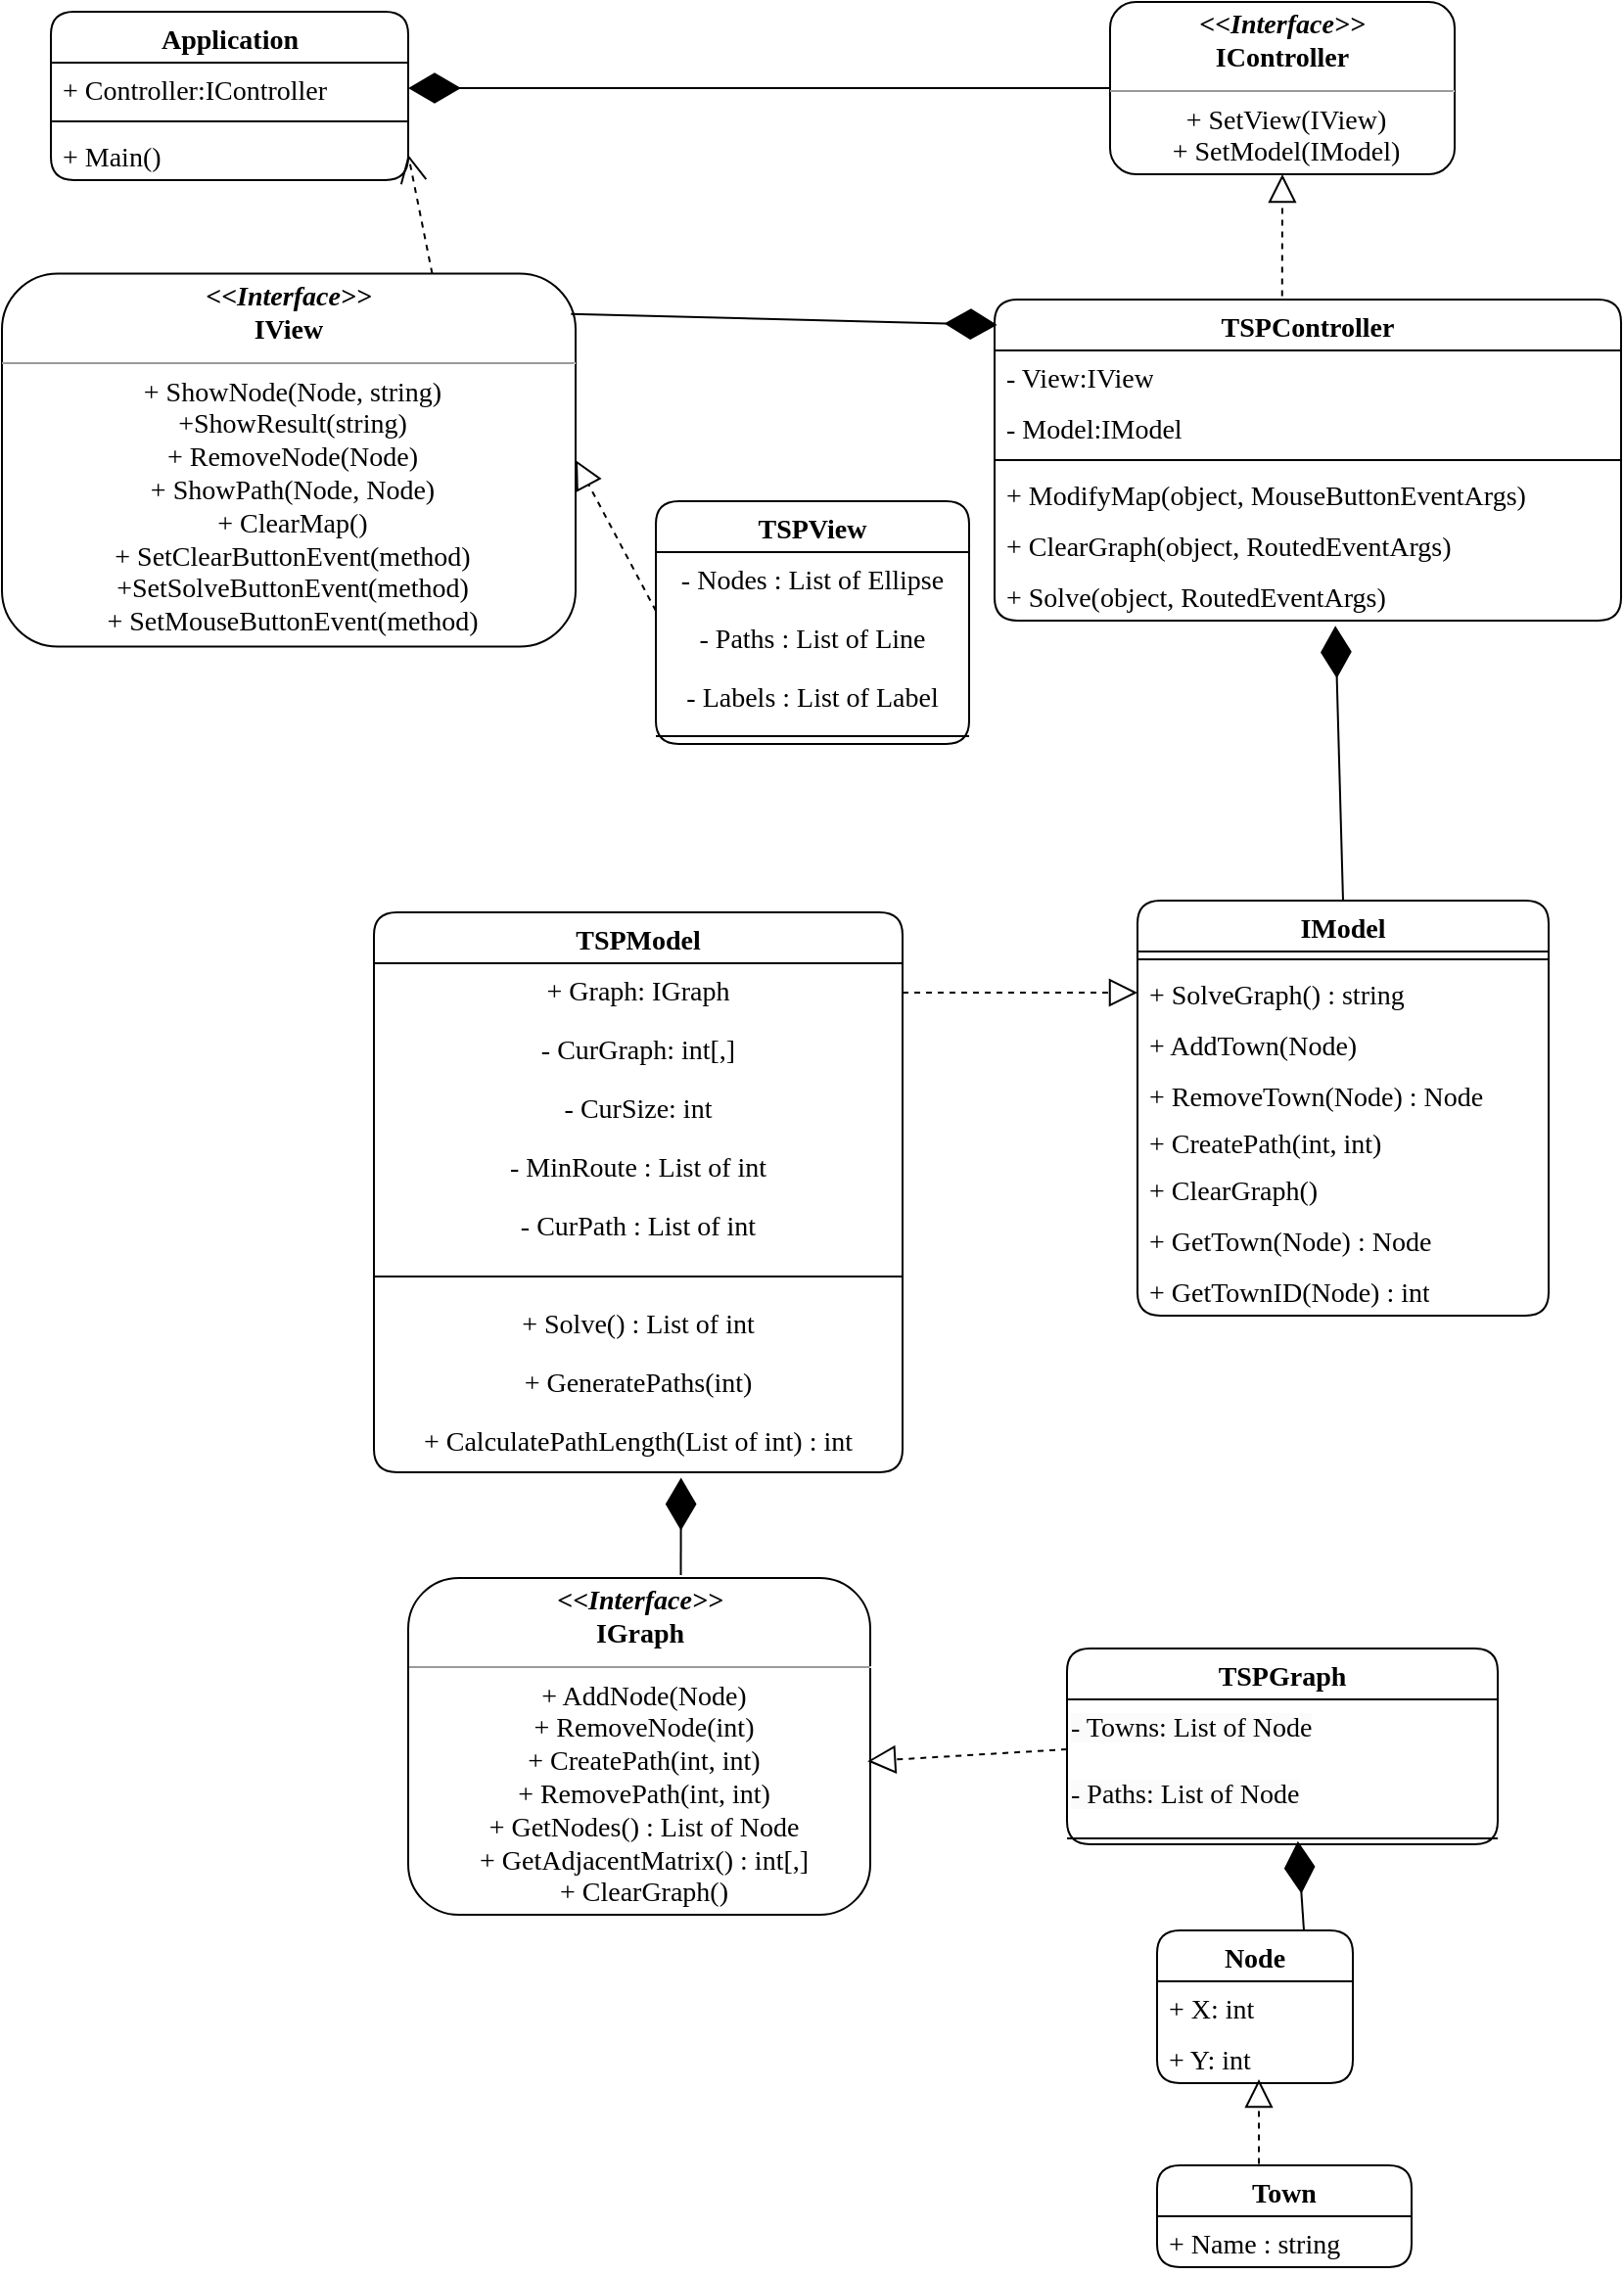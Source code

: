 <mxfile version="23.0.2" type="device">
  <diagram name="Страница — 1" id="pmGqpGf3k0LTeaEfwbUP">
    <mxGraphModel dx="1050" dy="629" grid="1" gridSize="10" guides="1" tooltips="1" connect="1" arrows="1" fold="1" page="1" pageScale="1" pageWidth="827" pageHeight="1169" math="0" shadow="0">
      <root>
        <mxCell id="0" />
        <mxCell id="1" parent="0" />
        <object label="TSPView" placeholders="1" id="2n0Gqxq4nTMnhEadQPVf-10">
          <mxCell style="swimlane;fontStyle=1;align=center;verticalAlign=top;childLayout=stackLayout;horizontal=1;startSize=26;horizontalStack=0;resizeParent=1;resizeParentMax=0;resizeLast=0;collapsible=1;marginBottom=0;whiteSpace=wrap;html=1;rounded=1;fontFamily=Comic Sans MS;fontSize=14;" parent="1" vertex="1">
            <mxGeometry x="334" y="290" width="160" height="124" as="geometry">
              <mxRectangle y="253" width="100" height="30" as="alternateBounds" />
            </mxGeometry>
          </mxCell>
        </object>
        <mxCell id="6FVHvWj_yTxWEkuHmatx-16" value="- Nodes : List of Ellipse" style="text;html=1;strokeColor=none;fillColor=none;align=center;verticalAlign=middle;whiteSpace=wrap;rounded=0;fontFamily=Comic Sans MS;fontSize=14;" vertex="1" parent="2n0Gqxq4nTMnhEadQPVf-10">
          <mxGeometry y="26" width="160" height="30" as="geometry" />
        </mxCell>
        <mxCell id="6FVHvWj_yTxWEkuHmatx-17" value="- Paths : List of Line" style="text;html=1;strokeColor=none;fillColor=none;align=center;verticalAlign=middle;whiteSpace=wrap;rounded=0;fontFamily=Comic Sans MS;fontSize=14;" vertex="1" parent="2n0Gqxq4nTMnhEadQPVf-10">
          <mxGeometry y="56" width="160" height="30" as="geometry" />
        </mxCell>
        <mxCell id="6FVHvWj_yTxWEkuHmatx-18" value="- Labels : List of Label" style="text;html=1;strokeColor=none;fillColor=none;align=center;verticalAlign=middle;whiteSpace=wrap;rounded=0;fontFamily=Comic Sans MS;fontSize=14;" vertex="1" parent="2n0Gqxq4nTMnhEadQPVf-10">
          <mxGeometry y="86" width="160" height="30" as="geometry" />
        </mxCell>
        <mxCell id="2n0Gqxq4nTMnhEadQPVf-12" value="" style="line;strokeWidth=1;fillColor=none;align=left;verticalAlign=middle;spacingTop=-1;spacingLeft=3;spacingRight=3;rotatable=0;labelPosition=right;points=[];portConstraint=eastwest;strokeColor=inherit;fontFamily=Comic Sans MS;fontSize=14;" parent="2n0Gqxq4nTMnhEadQPVf-10" vertex="1">
          <mxGeometry y="116" width="160" height="8" as="geometry" />
        </mxCell>
        <mxCell id="2n0Gqxq4nTMnhEadQPVf-14" value="TSPModel&lt;br&gt;" style="swimlane;fontStyle=1;align=center;verticalAlign=top;childLayout=stackLayout;horizontal=1;startSize=26;horizontalStack=0;resizeParent=1;resizeParentMax=0;resizeLast=0;collapsible=1;marginBottom=0;whiteSpace=wrap;html=1;rounded=1;fontFamily=Comic Sans MS;fontSize=14;spacing=2;" parent="1" vertex="1">
          <mxGeometry x="190" y="500" width="270" height="286" as="geometry" />
        </mxCell>
        <mxCell id="6FVHvWj_yTxWEkuHmatx-4" value="+ Graph: IGraph" style="text;html=1;strokeColor=none;fillColor=none;align=center;verticalAlign=middle;whiteSpace=wrap;rounded=0;fontStyle=0;fontFamily=Comic Sans MS;fontSize=14;spacing=2;" vertex="1" parent="2n0Gqxq4nTMnhEadQPVf-14">
          <mxGeometry y="26" width="270" height="30" as="geometry" />
        </mxCell>
        <mxCell id="6FVHvWj_yTxWEkuHmatx-7" value="- CurGraph: int[,]" style="text;html=1;strokeColor=none;fillColor=none;align=center;verticalAlign=middle;whiteSpace=wrap;rounded=0;fontStyle=0;fontFamily=Comic Sans MS;fontSize=14;spacing=2;" vertex="1" parent="2n0Gqxq4nTMnhEadQPVf-14">
          <mxGeometry y="56" width="270" height="30" as="geometry" />
        </mxCell>
        <mxCell id="6FVHvWj_yTxWEkuHmatx-9" value="- CurSize: int" style="text;html=1;strokeColor=none;fillColor=none;align=center;verticalAlign=middle;whiteSpace=wrap;rounded=0;fontStyle=0;fontFamily=Comic Sans MS;fontSize=14;spacing=2;" vertex="1" parent="2n0Gqxq4nTMnhEadQPVf-14">
          <mxGeometry y="86" width="270" height="30" as="geometry" />
        </mxCell>
        <mxCell id="6FVHvWj_yTxWEkuHmatx-10" value="- MinRoute : List of int" style="text;html=1;strokeColor=none;fillColor=none;align=center;verticalAlign=middle;whiteSpace=wrap;rounded=0;fontStyle=0;fontFamily=Comic Sans MS;fontSize=14;spacing=2;" vertex="1" parent="2n0Gqxq4nTMnhEadQPVf-14">
          <mxGeometry y="116" width="270" height="30" as="geometry" />
        </mxCell>
        <mxCell id="6FVHvWj_yTxWEkuHmatx-11" value="- CurPath : List of int" style="text;html=1;strokeColor=none;fillColor=none;align=center;verticalAlign=middle;whiteSpace=wrap;rounded=0;fontStyle=0;fontFamily=Comic Sans MS;fontSize=14;spacing=2;" vertex="1" parent="2n0Gqxq4nTMnhEadQPVf-14">
          <mxGeometry y="146" width="270" height="30" as="geometry" />
        </mxCell>
        <mxCell id="2n0Gqxq4nTMnhEadQPVf-16" value="" style="line;strokeWidth=1;fillColor=none;align=left;verticalAlign=middle;spacingTop=-1;spacingLeft=3;spacingRight=3;rotatable=0;labelPosition=right;points=[];portConstraint=eastwest;strokeColor=inherit;fontFamily=Comic Sans MS;fontSize=14;fontStyle=1;spacing=2;" parent="2n0Gqxq4nTMnhEadQPVf-14" vertex="1">
          <mxGeometry y="176" width="270" height="20" as="geometry" />
        </mxCell>
        <mxCell id="6FVHvWj_yTxWEkuHmatx-12" value="+ Solve() : List of int" style="text;html=1;strokeColor=none;fillColor=none;align=center;verticalAlign=middle;whiteSpace=wrap;rounded=0;fontStyle=0;fontFamily=Comic Sans MS;fontSize=14;spacing=2;" vertex="1" parent="2n0Gqxq4nTMnhEadQPVf-14">
          <mxGeometry y="196" width="270" height="30" as="geometry" />
        </mxCell>
        <mxCell id="6FVHvWj_yTxWEkuHmatx-14" value="+ GeneratePaths(int)" style="text;html=1;strokeColor=none;fillColor=none;align=center;verticalAlign=middle;whiteSpace=wrap;rounded=0;fontStyle=0;fontFamily=Comic Sans MS;fontSize=14;spacing=2;" vertex="1" parent="2n0Gqxq4nTMnhEadQPVf-14">
          <mxGeometry y="226" width="270" height="30" as="geometry" />
        </mxCell>
        <mxCell id="6FVHvWj_yTxWEkuHmatx-15" value="+ CalculatePathLength(List of int) : int" style="text;html=1;strokeColor=none;fillColor=none;align=center;verticalAlign=middle;whiteSpace=wrap;rounded=0;fontStyle=0;fontFamily=Comic Sans MS;fontSize=14;spacing=2;" vertex="1" parent="2n0Gqxq4nTMnhEadQPVf-14">
          <mxGeometry y="256" width="270" height="30" as="geometry" />
        </mxCell>
        <mxCell id="2n0Gqxq4nTMnhEadQPVf-18" value="TSPController" style="swimlane;fontStyle=1;align=center;verticalAlign=top;childLayout=stackLayout;horizontal=1;startSize=26;horizontalStack=0;resizeParent=1;resizeParentMax=0;resizeLast=0;collapsible=1;marginBottom=0;whiteSpace=wrap;html=1;rounded=1;fontFamily=Comic Sans MS;fontSize=14;" parent="1" vertex="1">
          <mxGeometry x="507" y="187" width="320" height="164" as="geometry" />
        </mxCell>
        <mxCell id="2n0Gqxq4nTMnhEadQPVf-19" value="- View:IView" style="text;strokeColor=none;fillColor=none;align=left;verticalAlign=top;spacingLeft=4;spacingRight=4;overflow=hidden;rotatable=0;points=[[0,0.5],[1,0.5]];portConstraint=eastwest;whiteSpace=wrap;html=1;fontFamily=Comic Sans MS;fontSize=14;" parent="2n0Gqxq4nTMnhEadQPVf-18" vertex="1">
          <mxGeometry y="26" width="320" height="26" as="geometry" />
        </mxCell>
        <mxCell id="ipKlGtH6FQnn0kPwf5p3-22" value="- Model:IModel" style="text;strokeColor=none;fillColor=none;align=left;verticalAlign=top;spacingLeft=4;spacingRight=4;overflow=hidden;rotatable=0;points=[[0,0.5],[1,0.5]];portConstraint=eastwest;whiteSpace=wrap;html=1;fontFamily=Comic Sans MS;fontSize=14;" parent="2n0Gqxq4nTMnhEadQPVf-18" vertex="1">
          <mxGeometry y="52" width="320" height="26" as="geometry" />
        </mxCell>
        <mxCell id="2n0Gqxq4nTMnhEadQPVf-20" value="" style="line;strokeWidth=1;fillColor=none;align=left;verticalAlign=middle;spacingTop=-1;spacingLeft=3;spacingRight=3;rotatable=0;labelPosition=right;points=[];portConstraint=eastwest;strokeColor=inherit;fontFamily=Comic Sans MS;fontSize=14;" parent="2n0Gqxq4nTMnhEadQPVf-18" vertex="1">
          <mxGeometry y="78" width="320" height="8" as="geometry" />
        </mxCell>
        <mxCell id="2n0Gqxq4nTMnhEadQPVf-21" value="+ ModifyMap(object, MouseButtonEventArgs)" style="text;strokeColor=none;fillColor=none;align=left;verticalAlign=top;spacingLeft=4;spacingRight=4;overflow=hidden;rotatable=0;points=[[0,0.5],[1,0.5]];portConstraint=eastwest;whiteSpace=wrap;html=1;fontFamily=Comic Sans MS;fontSize=14;" parent="2n0Gqxq4nTMnhEadQPVf-18" vertex="1">
          <mxGeometry y="86" width="320" height="26" as="geometry" />
        </mxCell>
        <mxCell id="ipKlGtH6FQnn0kPwf5p3-36" value="+ ClearGraph(object, RoutedEventArgs)" style="text;strokeColor=none;fillColor=none;align=left;verticalAlign=top;spacingLeft=4;spacingRight=4;overflow=hidden;rotatable=0;points=[[0,0.5],[1,0.5]];portConstraint=eastwest;whiteSpace=wrap;html=1;fontFamily=Comic Sans MS;fontSize=14;" parent="2n0Gqxq4nTMnhEadQPVf-18" vertex="1">
          <mxGeometry y="112" width="320" height="26" as="geometry" />
        </mxCell>
        <mxCell id="ipKlGtH6FQnn0kPwf5p3-37" value="+ Solve(object, RoutedEventArgs)" style="text;strokeColor=none;fillColor=none;align=left;verticalAlign=top;spacingLeft=4;spacingRight=4;overflow=hidden;rotatable=0;points=[[0,0.5],[1,0.5]];portConstraint=eastwest;whiteSpace=wrap;html=1;fontFamily=Comic Sans MS;fontSize=14;" parent="2n0Gqxq4nTMnhEadQPVf-18" vertex="1">
          <mxGeometry y="138" width="320" height="26" as="geometry" />
        </mxCell>
        <mxCell id="2n0Gqxq4nTMnhEadQPVf-22" value="TSPGraph" style="swimlane;fontStyle=1;align=center;verticalAlign=top;childLayout=stackLayout;horizontal=1;startSize=26;horizontalStack=0;resizeParent=1;resizeParentMax=0;resizeLast=0;collapsible=1;marginBottom=0;whiteSpace=wrap;html=1;rounded=1;fontFamily=Comic Sans MS;fontSize=14;" parent="1" vertex="1">
          <mxGeometry x="544" y="876" width="220" height="100" as="geometry" />
        </mxCell>
        <mxCell id="hqt6-l8Lm5E7JuM1MTYz-3" value="&lt;span style=&quot;color: rgb(0, 0, 0); font-family: &amp;quot;Comic Sans MS&amp;quot;; font-size: 14px; font-style: normal; font-variant-ligatures: normal; font-variant-caps: normal; font-weight: 400; letter-spacing: normal; orphans: 2; text-align: center; text-indent: 0px; text-transform: none; widows: 2; word-spacing: 0px; -webkit-text-stroke-width: 0px; background-color: rgb(251, 251, 251); text-decoration-thickness: initial; text-decoration-style: initial; text-decoration-color: initial; float: none; display: inline !important;&quot;&gt;- Towns: List of Node&lt;/span&gt;" style="text;whiteSpace=wrap;html=1;" parent="2n0Gqxq4nTMnhEadQPVf-22" vertex="1">
          <mxGeometry y="26" width="220" height="34" as="geometry" />
        </mxCell>
        <mxCell id="hkEmAt7t0z_CXV0wWfLX-2" value="&lt;span style=&quot;color: rgb(0, 0, 0); font-family: &amp;quot;Comic Sans MS&amp;quot;; font-size: 14px; font-style: normal; font-variant-ligatures: normal; font-variant-caps: normal; font-weight: 400; letter-spacing: normal; orphans: 2; text-align: center; text-indent: 0px; text-transform: none; widows: 2; word-spacing: 0px; -webkit-text-stroke-width: 0px; background-color: rgb(251, 251, 251); text-decoration-thickness: initial; text-decoration-style: initial; text-decoration-color: initial; float: none; display: inline !important;&quot;&gt;- Paths: List of Node&lt;/span&gt;" style="text;whiteSpace=wrap;html=1;" parent="2n0Gqxq4nTMnhEadQPVf-22" vertex="1">
          <mxGeometry y="60" width="220" height="34" as="geometry" />
        </mxCell>
        <mxCell id="2n0Gqxq4nTMnhEadQPVf-24" value="" style="line;strokeWidth=1;fillColor=none;align=left;verticalAlign=middle;spacingTop=-1;spacingLeft=3;spacingRight=3;rotatable=0;labelPosition=right;points=[];portConstraint=eastwest;strokeColor=inherit;fontFamily=Comic Sans MS;fontSize=14;" parent="2n0Gqxq4nTMnhEadQPVf-22" vertex="1">
          <mxGeometry y="94" width="220" height="6" as="geometry" />
        </mxCell>
        <mxCell id="2n0Gqxq4nTMnhEadQPVf-26" value="&lt;p style=&quot;margin:0px;margin-top:4px;text-align:center;&quot;&gt;&lt;i&gt;&amp;lt;&amp;lt;Interface&amp;gt;&amp;gt;&lt;/i&gt;&lt;br&gt;&lt;b&gt;IGraph&lt;/b&gt;&lt;/p&gt;&lt;hr size=&quot;1&quot;&gt;&lt;p style=&quot;margin:0px;margin-left:4px;&quot;&gt;&lt;/p&gt;&lt;p style=&quot;margin:0px;margin-left:4px;&quot;&gt;&lt;span style=&quot;font-weight: normal;&quot;&gt;+ AddNode(Node)&lt;br&gt;+ RemoveNode(int)&lt;/span&gt;&lt;/p&gt;&lt;p style=&quot;margin:0px;margin-left:4px;&quot;&gt;&lt;span style=&quot;font-weight: normal;&quot;&gt;+ CreatePath(int, int)&lt;/span&gt;&lt;/p&gt;&lt;p style=&quot;margin:0px;margin-left:4px;&quot;&gt;&lt;span style=&quot;font-weight: normal;&quot;&gt;+ RemovePath(int, int)&lt;/span&gt;&lt;/p&gt;&lt;p style=&quot;margin:0px;margin-left:4px;&quot;&gt;&lt;span style=&quot;font-weight: normal;&quot;&gt;+ GetNodes() : List of Node&lt;/span&gt;&lt;/p&gt;&lt;p style=&quot;margin:0px;margin-left:4px;&quot;&gt;&lt;span style=&quot;font-weight: normal;&quot;&gt;+ GetAdjacentMatrix() : int[,]&lt;/span&gt;&lt;/p&gt;&lt;p style=&quot;margin:0px;margin-left:4px;&quot;&gt;&lt;span style=&quot;font-weight: normal;&quot;&gt;+ ClearGraph()&lt;/span&gt;&lt;/p&gt;" style="verticalAlign=top;align=center;overflow=fill;fontSize=14;fontFamily=Comic Sans MS;html=1;whiteSpace=wrap;rounded=1;strokeColor=default;fontColor=default;startSize=26;fillColor=default;fontStyle=1;" parent="1" vertex="1">
          <mxGeometry x="207.5" y="840" width="236" height="172" as="geometry" />
        </mxCell>
        <mxCell id="ipKlGtH6FQnn0kPwf5p3-1" value="&lt;p style=&quot;margin:0px;margin-top:4px;text-align:center;&quot;&gt;&lt;i&gt;&amp;lt;&amp;lt;Interface&amp;gt;&amp;gt;&lt;/i&gt;&lt;br&gt;&lt;b&gt;IView&lt;/b&gt;&lt;/p&gt;&lt;hr size=&quot;1&quot;&gt;&lt;p style=&quot;margin:0px;margin-left:4px;&quot;&gt;&lt;span style=&quot;font-weight: normal;&quot;&gt;+ ShowNode(Node, string&lt;/span&gt;&lt;span style=&quot;font-weight: normal; background-color: initial;&quot;&gt;)&lt;/span&gt;&lt;/p&gt;&lt;p style=&quot;margin:0px;margin-left:4px;&quot;&gt;&lt;span style=&quot;font-weight: normal;&quot;&gt;+ShowResult(string)&lt;/span&gt;&lt;/p&gt;&lt;p style=&quot;margin:0px;margin-left:4px;&quot;&gt;&lt;span style=&quot;font-weight: normal;&quot;&gt;+ RemoveNode(Node)&lt;/span&gt;&lt;/p&gt;&lt;p style=&quot;margin:0px;margin-left:4px;&quot;&gt;&lt;span style=&quot;font-weight: normal;&quot;&gt;+ ShowPath(Node, Node)&lt;/span&gt;&lt;/p&gt;&lt;p style=&quot;margin:0px;margin-left:4px;&quot;&gt;&lt;span style=&quot;font-weight: normal;&quot;&gt;+ ClearMap()&lt;/span&gt;&lt;/p&gt;&lt;p style=&quot;margin:0px;margin-left:4px;&quot;&gt;&lt;span style=&quot;font-weight: normal;&quot;&gt;+ SetClearButtonEvent(method)&lt;/span&gt;&lt;/p&gt;&lt;p style=&quot;margin:0px;margin-left:4px;&quot;&gt;&lt;span style=&quot;font-weight: normal;&quot;&gt;+SetSolveButtonEvent(method)&lt;/span&gt;&lt;/p&gt;&lt;p style=&quot;margin:0px;margin-left:4px;&quot;&gt;&lt;span style=&quot;font-weight: 400;&quot;&gt;+ SetMouseButtonEvent(method)&lt;/span&gt;&lt;/p&gt;" style="verticalAlign=top;align=center;overflow=fill;fontSize=14;fontFamily=Comic Sans MS;html=1;whiteSpace=wrap;rounded=1;strokeColor=default;fontColor=default;startSize=26;fillColor=default;fontStyle=1;" parent="1" vertex="1">
          <mxGeometry y="173.75" width="293" height="190.5" as="geometry" />
        </mxCell>
        <mxCell id="ipKlGtH6FQnn0kPwf5p3-23" value="IModel" style="swimlane;fontStyle=1;align=center;verticalAlign=top;childLayout=stackLayout;horizontal=1;startSize=26;horizontalStack=0;resizeParent=1;resizeParentMax=0;resizeLast=0;collapsible=1;marginBottom=0;whiteSpace=wrap;html=1;rounded=1;fontFamily=Comic Sans MS;fontSize=14;" parent="1" vertex="1">
          <mxGeometry x="580" y="494" width="210" height="212" as="geometry" />
        </mxCell>
        <mxCell id="ipKlGtH6FQnn0kPwf5p3-25" value="" style="line;strokeWidth=1;fillColor=none;align=left;verticalAlign=middle;spacingTop=-1;spacingLeft=3;spacingRight=3;rotatable=0;labelPosition=right;points=[];portConstraint=eastwest;strokeColor=inherit;fontFamily=Comic Sans MS;fontSize=14;" parent="ipKlGtH6FQnn0kPwf5p3-23" vertex="1">
          <mxGeometry y="26" width="210" height="8" as="geometry" />
        </mxCell>
        <mxCell id="ipKlGtH6FQnn0kPwf5p3-26" value="+ SolveGraph() : string" style="text;strokeColor=none;fillColor=none;align=left;verticalAlign=top;spacingLeft=4;spacingRight=4;overflow=hidden;rotatable=0;points=[[0,0.5],[1,0.5]];portConstraint=eastwest;whiteSpace=wrap;html=1;fontFamily=Comic Sans MS;fontSize=14;" parent="ipKlGtH6FQnn0kPwf5p3-23" vertex="1">
          <mxGeometry y="34" width="210" height="26" as="geometry" />
        </mxCell>
        <mxCell id="ipKlGtH6FQnn0kPwf5p3-34" value="+ AddTown(Node)" style="text;strokeColor=none;fillColor=none;align=left;verticalAlign=top;spacingLeft=4;spacingRight=4;overflow=hidden;rotatable=0;points=[[0,0.5],[1,0.5]];portConstraint=eastwest;whiteSpace=wrap;html=1;fontFamily=Comic Sans MS;fontSize=14;" parent="ipKlGtH6FQnn0kPwf5p3-23" vertex="1">
          <mxGeometry y="60" width="210" height="26" as="geometry" />
        </mxCell>
        <mxCell id="hqt6-l8Lm5E7JuM1MTYz-17" value="+ RemoveTown(Node) : Node" style="text;strokeColor=none;fillColor=none;align=left;verticalAlign=top;spacingLeft=4;spacingRight=4;overflow=hidden;rotatable=0;points=[[0,0.5],[1,0.5]];portConstraint=eastwest;whiteSpace=wrap;html=1;fontFamily=Comic Sans MS;fontSize=14;" parent="ipKlGtH6FQnn0kPwf5p3-23" vertex="1">
          <mxGeometry y="86" width="210" height="24" as="geometry" />
        </mxCell>
        <mxCell id="hqt6-l8Lm5E7JuM1MTYz-18" value="+ CreatePath(int, int)" style="text;strokeColor=none;fillColor=none;align=left;verticalAlign=top;spacingLeft=4;spacingRight=4;overflow=hidden;rotatable=0;points=[[0,0.5],[1,0.5]];portConstraint=eastwest;whiteSpace=wrap;html=1;fontFamily=Comic Sans MS;fontSize=14;" parent="ipKlGtH6FQnn0kPwf5p3-23" vertex="1">
          <mxGeometry y="110" width="210" height="24" as="geometry" />
        </mxCell>
        <mxCell id="ipKlGtH6FQnn0kPwf5p3-35" value="+ ClearGraph()" style="text;strokeColor=none;fillColor=none;align=left;verticalAlign=top;spacingLeft=4;spacingRight=4;overflow=hidden;rotatable=0;points=[[0,0.5],[1,0.5]];portConstraint=eastwest;whiteSpace=wrap;html=1;fontFamily=Comic Sans MS;fontSize=14;" parent="ipKlGtH6FQnn0kPwf5p3-23" vertex="1">
          <mxGeometry y="134" width="210" height="26" as="geometry" />
        </mxCell>
        <mxCell id="GTkN4PnnIwP_FEztc0ts-1" value="+ GetTown(Node) : Node" style="text;strokeColor=none;fillColor=none;align=left;verticalAlign=top;spacingLeft=4;spacingRight=4;overflow=hidden;rotatable=0;points=[[0,0.5],[1,0.5]];portConstraint=eastwest;whiteSpace=wrap;html=1;fontFamily=Comic Sans MS;fontSize=14;" parent="ipKlGtH6FQnn0kPwf5p3-23" vertex="1">
          <mxGeometry y="160" width="210" height="26" as="geometry" />
        </mxCell>
        <mxCell id="s3whg9x91A9Zf_B8RbdE-1" value="+ GetTownID(Node) : int" style="text;strokeColor=none;fillColor=none;align=left;verticalAlign=top;spacingLeft=4;spacingRight=4;overflow=hidden;rotatable=0;points=[[0,0.5],[1,0.5]];portConstraint=eastwest;whiteSpace=wrap;html=1;fontFamily=Comic Sans MS;fontSize=14;" parent="ipKlGtH6FQnn0kPwf5p3-23" vertex="1">
          <mxGeometry y="186" width="210" height="26" as="geometry" />
        </mxCell>
        <mxCell id="hqt6-l8Lm5E7JuM1MTYz-20" value="" style="endArrow=block;dashed=1;endFill=0;endSize=12;html=1;rounded=0;entryX=0.994;entryY=0.544;entryDx=0;entryDy=0;exitX=0;exitY=0.75;exitDx=0;exitDy=0;entryPerimeter=0;" parent="1" source="hqt6-l8Lm5E7JuM1MTYz-3" target="2n0Gqxq4nTMnhEadQPVf-26" edge="1">
          <mxGeometry width="160" relative="1" as="geometry">
            <mxPoint x="50" y="966" as="sourcePoint" />
            <mxPoint x="210" y="966" as="targetPoint" />
          </mxGeometry>
        </mxCell>
        <mxCell id="hqt6-l8Lm5E7JuM1MTYz-21" value="" style="endArrow=block;dashed=1;endFill=0;endSize=12;html=1;rounded=0;exitX=1;exitY=0.5;exitDx=0;exitDy=0;entryX=0;entryY=0.5;entryDx=0;entryDy=0;" parent="1" source="6FVHvWj_yTxWEkuHmatx-4" target="ipKlGtH6FQnn0kPwf5p3-26" edge="1">
          <mxGeometry width="160" relative="1" as="geometry">
            <mxPoint x="560" y="756" as="sourcePoint" />
            <mxPoint x="550" y="538" as="targetPoint" />
          </mxGeometry>
        </mxCell>
        <mxCell id="hqt6-l8Lm5E7JuM1MTYz-26" value="" style="endArrow=block;dashed=1;endFill=0;endSize=12;html=1;rounded=0;exitX=0;exitY=0;exitDx=0;exitDy=0;entryX=1;entryY=0.5;entryDx=0;entryDy=0;" parent="1" source="6FVHvWj_yTxWEkuHmatx-17" target="ipKlGtH6FQnn0kPwf5p3-1" edge="1">
          <mxGeometry width="160" relative="1" as="geometry">
            <mxPoint x="300" y="410" as="sourcePoint" />
            <mxPoint x="210" y="420" as="targetPoint" />
          </mxGeometry>
        </mxCell>
        <mxCell id="hqt6-l8Lm5E7JuM1MTYz-31" value="Node" style="swimlane;fontStyle=1;childLayout=stackLayout;horizontal=1;startSize=26;fillColor=default;horizontalStack=0;resizeParent=1;resizeParentMax=0;resizeLast=0;collapsible=1;marginBottom=0;whiteSpace=wrap;html=1;fontSize=14;fontFamily=Comic Sans MS;verticalAlign=top;rounded=1;" parent="1" vertex="1">
          <mxGeometry x="590" y="1020" width="100" height="78" as="geometry" />
        </mxCell>
        <mxCell id="hqt6-l8Lm5E7JuM1MTYz-32" value="+ X: int" style="text;strokeColor=none;fillColor=none;align=left;verticalAlign=top;spacingLeft=4;spacingRight=4;overflow=hidden;rotatable=0;points=[[0,0.5],[1,0.5]];portConstraint=eastwest;whiteSpace=wrap;html=1;fontSize=14;fontFamily=Comic Sans MS;" parent="hqt6-l8Lm5E7JuM1MTYz-31" vertex="1">
          <mxGeometry y="26" width="100" height="26" as="geometry" />
        </mxCell>
        <mxCell id="hqt6-l8Lm5E7JuM1MTYz-33" value="+ Y: int" style="text;strokeColor=none;fillColor=none;align=left;verticalAlign=top;spacingLeft=4;spacingRight=4;overflow=hidden;rotatable=0;points=[[0,0.5],[1,0.5]];portConstraint=eastwest;whiteSpace=wrap;html=1;fontSize=14;fontFamily=Comic Sans MS;" parent="hqt6-l8Lm5E7JuM1MTYz-31" vertex="1">
          <mxGeometry y="52" width="100" height="26" as="geometry" />
        </mxCell>
        <mxCell id="hqt6-l8Lm5E7JuM1MTYz-42" value="Town" style="swimlane;fontStyle=1;childLayout=stackLayout;horizontal=1;startSize=26;fillColor=default;horizontalStack=0;resizeParent=1;resizeParentMax=0;resizeLast=0;collapsible=1;marginBottom=0;whiteSpace=wrap;html=1;fontSize=14;fontFamily=Comic Sans MS;verticalAlign=top;rounded=1;" parent="1" vertex="1">
          <mxGeometry x="590" y="1140" width="130" height="52" as="geometry" />
        </mxCell>
        <mxCell id="hqt6-l8Lm5E7JuM1MTYz-43" value="+ Name : string" style="text;strokeColor=none;fillColor=none;align=left;verticalAlign=top;spacingLeft=4;spacingRight=4;overflow=hidden;rotatable=0;points=[[0,0.5],[1,0.5]];portConstraint=eastwest;whiteSpace=wrap;html=1;fontSize=14;fontFamily=Comic Sans MS;" parent="hqt6-l8Lm5E7JuM1MTYz-42" vertex="1">
          <mxGeometry y="26" width="130" height="26" as="geometry" />
        </mxCell>
        <mxCell id="hqt6-l8Lm5E7JuM1MTYz-47" value="" style="endArrow=diamondThin;endFill=1;endSize=24;html=1;rounded=0;entryX=0.536;entryY=0.733;entryDx=0;entryDy=0;entryPerimeter=0;exitX=0.75;exitY=0;exitDx=0;exitDy=0;" parent="1" source="hqt6-l8Lm5E7JuM1MTYz-31" target="2n0Gqxq4nTMnhEadQPVf-24" edge="1">
          <mxGeometry width="160" relative="1" as="geometry">
            <mxPoint x="710" y="1000" as="sourcePoint" />
            <mxPoint x="660" y="1030" as="targetPoint" />
          </mxGeometry>
        </mxCell>
        <mxCell id="hqt6-l8Lm5E7JuM1MTYz-51" value="Application" style="swimlane;fontStyle=1;align=center;verticalAlign=top;childLayout=stackLayout;horizontal=1;startSize=26;horizontalStack=0;resizeParent=1;resizeParentMax=0;resizeLast=0;collapsible=1;marginBottom=0;whiteSpace=wrap;html=1;rounded=1;fontFamily=Comic Sans MS;fontSize=14;" parent="1" vertex="1">
          <mxGeometry x="25" y="40" width="182.5" height="86" as="geometry" />
        </mxCell>
        <mxCell id="hqt6-l8Lm5E7JuM1MTYz-52" value="+ Controller:IController" style="text;strokeColor=none;fillColor=none;align=left;verticalAlign=top;spacingLeft=4;spacingRight=4;overflow=hidden;rotatable=0;points=[[0,0.5],[1,0.5]];portConstraint=eastwest;whiteSpace=wrap;html=1;fontFamily=Comic Sans MS;fontSize=14;" parent="hqt6-l8Lm5E7JuM1MTYz-51" vertex="1">
          <mxGeometry y="26" width="182.5" height="26" as="geometry" />
        </mxCell>
        <mxCell id="hqt6-l8Lm5E7JuM1MTYz-54" value="" style="line;strokeWidth=1;fillColor=none;align=left;verticalAlign=middle;spacingTop=-1;spacingLeft=3;spacingRight=3;rotatable=0;labelPosition=right;points=[];portConstraint=eastwest;strokeColor=inherit;fontFamily=Comic Sans MS;fontSize=14;" parent="hqt6-l8Lm5E7JuM1MTYz-51" vertex="1">
          <mxGeometry y="52" width="182.5" height="8" as="geometry" />
        </mxCell>
        <mxCell id="hqt6-l8Lm5E7JuM1MTYz-55" value="+ Main()" style="text;strokeColor=none;fillColor=none;align=left;verticalAlign=top;spacingLeft=4;spacingRight=4;overflow=hidden;rotatable=0;points=[[0,0.5],[1,0.5]];portConstraint=eastwest;whiteSpace=wrap;html=1;fontFamily=Comic Sans MS;fontSize=14;" parent="hqt6-l8Lm5E7JuM1MTYz-51" vertex="1">
          <mxGeometry y="60" width="182.5" height="26" as="geometry" />
        </mxCell>
        <mxCell id="hqt6-l8Lm5E7JuM1MTYz-58" value="&lt;p style=&quot;margin:0px;margin-top:4px;text-align:center;&quot;&gt;&lt;i&gt;&amp;lt;&amp;lt;Interface&amp;gt;&amp;gt;&lt;/i&gt;&lt;br&gt;&lt;b&gt;IController&lt;/b&gt;&lt;/p&gt;&lt;hr size=&quot;1&quot;&gt;&lt;p style=&quot;margin:0px;margin-left:4px;&quot;&gt;&lt;span style=&quot;font-weight: normal;&quot;&gt;+ SetView(IView)&lt;/span&gt;&lt;/p&gt;&lt;p style=&quot;margin:0px;margin-left:4px;&quot;&gt;&lt;span style=&quot;font-weight: normal;&quot;&gt;+ SetModel(IModel)&lt;/span&gt;&lt;/p&gt;" style="verticalAlign=top;align=center;overflow=fill;fontSize=14;fontFamily=Comic Sans MS;html=1;whiteSpace=wrap;rounded=1;strokeColor=default;fontColor=default;startSize=26;fillColor=default;fontStyle=1;" parent="1" vertex="1">
          <mxGeometry x="566" y="35" width="176" height="88" as="geometry" />
        </mxCell>
        <mxCell id="hqt6-l8Lm5E7JuM1MTYz-60" value="" style="endArrow=block;dashed=1;endFill=0;endSize=12;html=1;rounded=0;exitX=0.459;exitY=-0.011;exitDx=0;exitDy=0;entryX=0.5;entryY=1;entryDx=0;entryDy=0;exitPerimeter=0;" parent="1" source="2n0Gqxq4nTMnhEadQPVf-18" target="hqt6-l8Lm5E7JuM1MTYz-58" edge="1">
          <mxGeometry width="160" relative="1" as="geometry">
            <mxPoint x="440" y="469" as="sourcePoint" />
            <mxPoint x="558" y="468" as="targetPoint" />
          </mxGeometry>
        </mxCell>
        <mxCell id="6FVHvWj_yTxWEkuHmatx-19" value="" style="endArrow=block;dashed=1;endFill=0;endSize=12;html=1;rounded=0;entryX=0.52;entryY=0.923;entryDx=0;entryDy=0;entryPerimeter=0;exitX=0.4;exitY=-0.015;exitDx=0;exitDy=0;exitPerimeter=0;" edge="1" parent="1" source="hqt6-l8Lm5E7JuM1MTYz-42" target="hqt6-l8Lm5E7JuM1MTYz-33">
          <mxGeometry width="160" relative="1" as="geometry">
            <mxPoint x="650" y="1170" as="sourcePoint" />
            <mxPoint x="623" y="1140" as="targetPoint" />
          </mxGeometry>
        </mxCell>
        <mxCell id="6FVHvWj_yTxWEkuHmatx-22" value="" style="endArrow=diamondThin;endFill=1;endSize=24;html=1;rounded=0;entryX=0.004;entryY=0.079;entryDx=0;entryDy=0;entryPerimeter=0;exitX=0.992;exitY=0.108;exitDx=0;exitDy=0;exitPerimeter=0;" edge="1" parent="1" source="ipKlGtH6FQnn0kPwf5p3-1" target="2n0Gqxq4nTMnhEadQPVf-18">
          <mxGeometry width="160" relative="1" as="geometry">
            <mxPoint x="296" y="206" as="sourcePoint" />
            <mxPoint x="340" y="130" as="targetPoint" />
          </mxGeometry>
        </mxCell>
        <mxCell id="6FVHvWj_yTxWEkuHmatx-23" value="" style="endArrow=diamondThin;endFill=1;endSize=24;html=1;rounded=0;exitX=0.5;exitY=0;exitDx=0;exitDy=0;entryX=0.544;entryY=1.1;entryDx=0;entryDy=0;entryPerimeter=0;" edge="1" parent="1" source="ipKlGtH6FQnn0kPwf5p3-23" target="ipKlGtH6FQnn0kPwf5p3-37">
          <mxGeometry width="160" relative="1" as="geometry">
            <mxPoint x="480" y="456" as="sourcePoint" />
            <mxPoint x="692" y="450" as="targetPoint" />
          </mxGeometry>
        </mxCell>
        <mxCell id="6FVHvWj_yTxWEkuHmatx-25" value="" style="endArrow=open;endSize=12;dashed=1;html=1;rounded=0;entryX=1;entryY=0.5;entryDx=0;entryDy=0;exitX=0.75;exitY=0;exitDx=0;exitDy=0;" edge="1" parent="1" source="ipKlGtH6FQnn0kPwf5p3-1" target="hqt6-l8Lm5E7JuM1MTYz-55">
          <mxGeometry width="160" relative="1" as="geometry">
            <mxPoint x="576" y="89" as="sourcePoint" />
            <mxPoint x="218" y="89" as="targetPoint" />
          </mxGeometry>
        </mxCell>
        <mxCell id="6FVHvWj_yTxWEkuHmatx-26" value="" style="endArrow=diamondThin;endFill=1;endSize=24;html=1;rounded=0;exitX=0;exitY=0.5;exitDx=0;exitDy=0;entryX=1;entryY=0.5;entryDx=0;entryDy=0;" edge="1" parent="1" source="hqt6-l8Lm5E7JuM1MTYz-58" target="hqt6-l8Lm5E7JuM1MTYz-52">
          <mxGeometry width="160" relative="1" as="geometry">
            <mxPoint x="424" y="160" as="sourcePoint" />
            <mxPoint x="420" y="20" as="targetPoint" />
          </mxGeometry>
        </mxCell>
        <mxCell id="6FVHvWj_yTxWEkuHmatx-28" value="" style="endArrow=diamondThin;endFill=1;endSize=24;html=1;rounded=0;exitX=0.59;exitY=-0.009;exitDx=0;exitDy=0;entryX=0.581;entryY=1.093;entryDx=0;entryDy=0;entryPerimeter=0;exitPerimeter=0;" edge="1" parent="1" source="2n0Gqxq4nTMnhEadQPVf-26" target="6FVHvWj_yTxWEkuHmatx-15">
          <mxGeometry width="160" relative="1" as="geometry">
            <mxPoint x="664" y="986" as="sourcePoint" />
            <mxPoint x="662" y="1029" as="targetPoint" />
          </mxGeometry>
        </mxCell>
      </root>
    </mxGraphModel>
  </diagram>
</mxfile>
